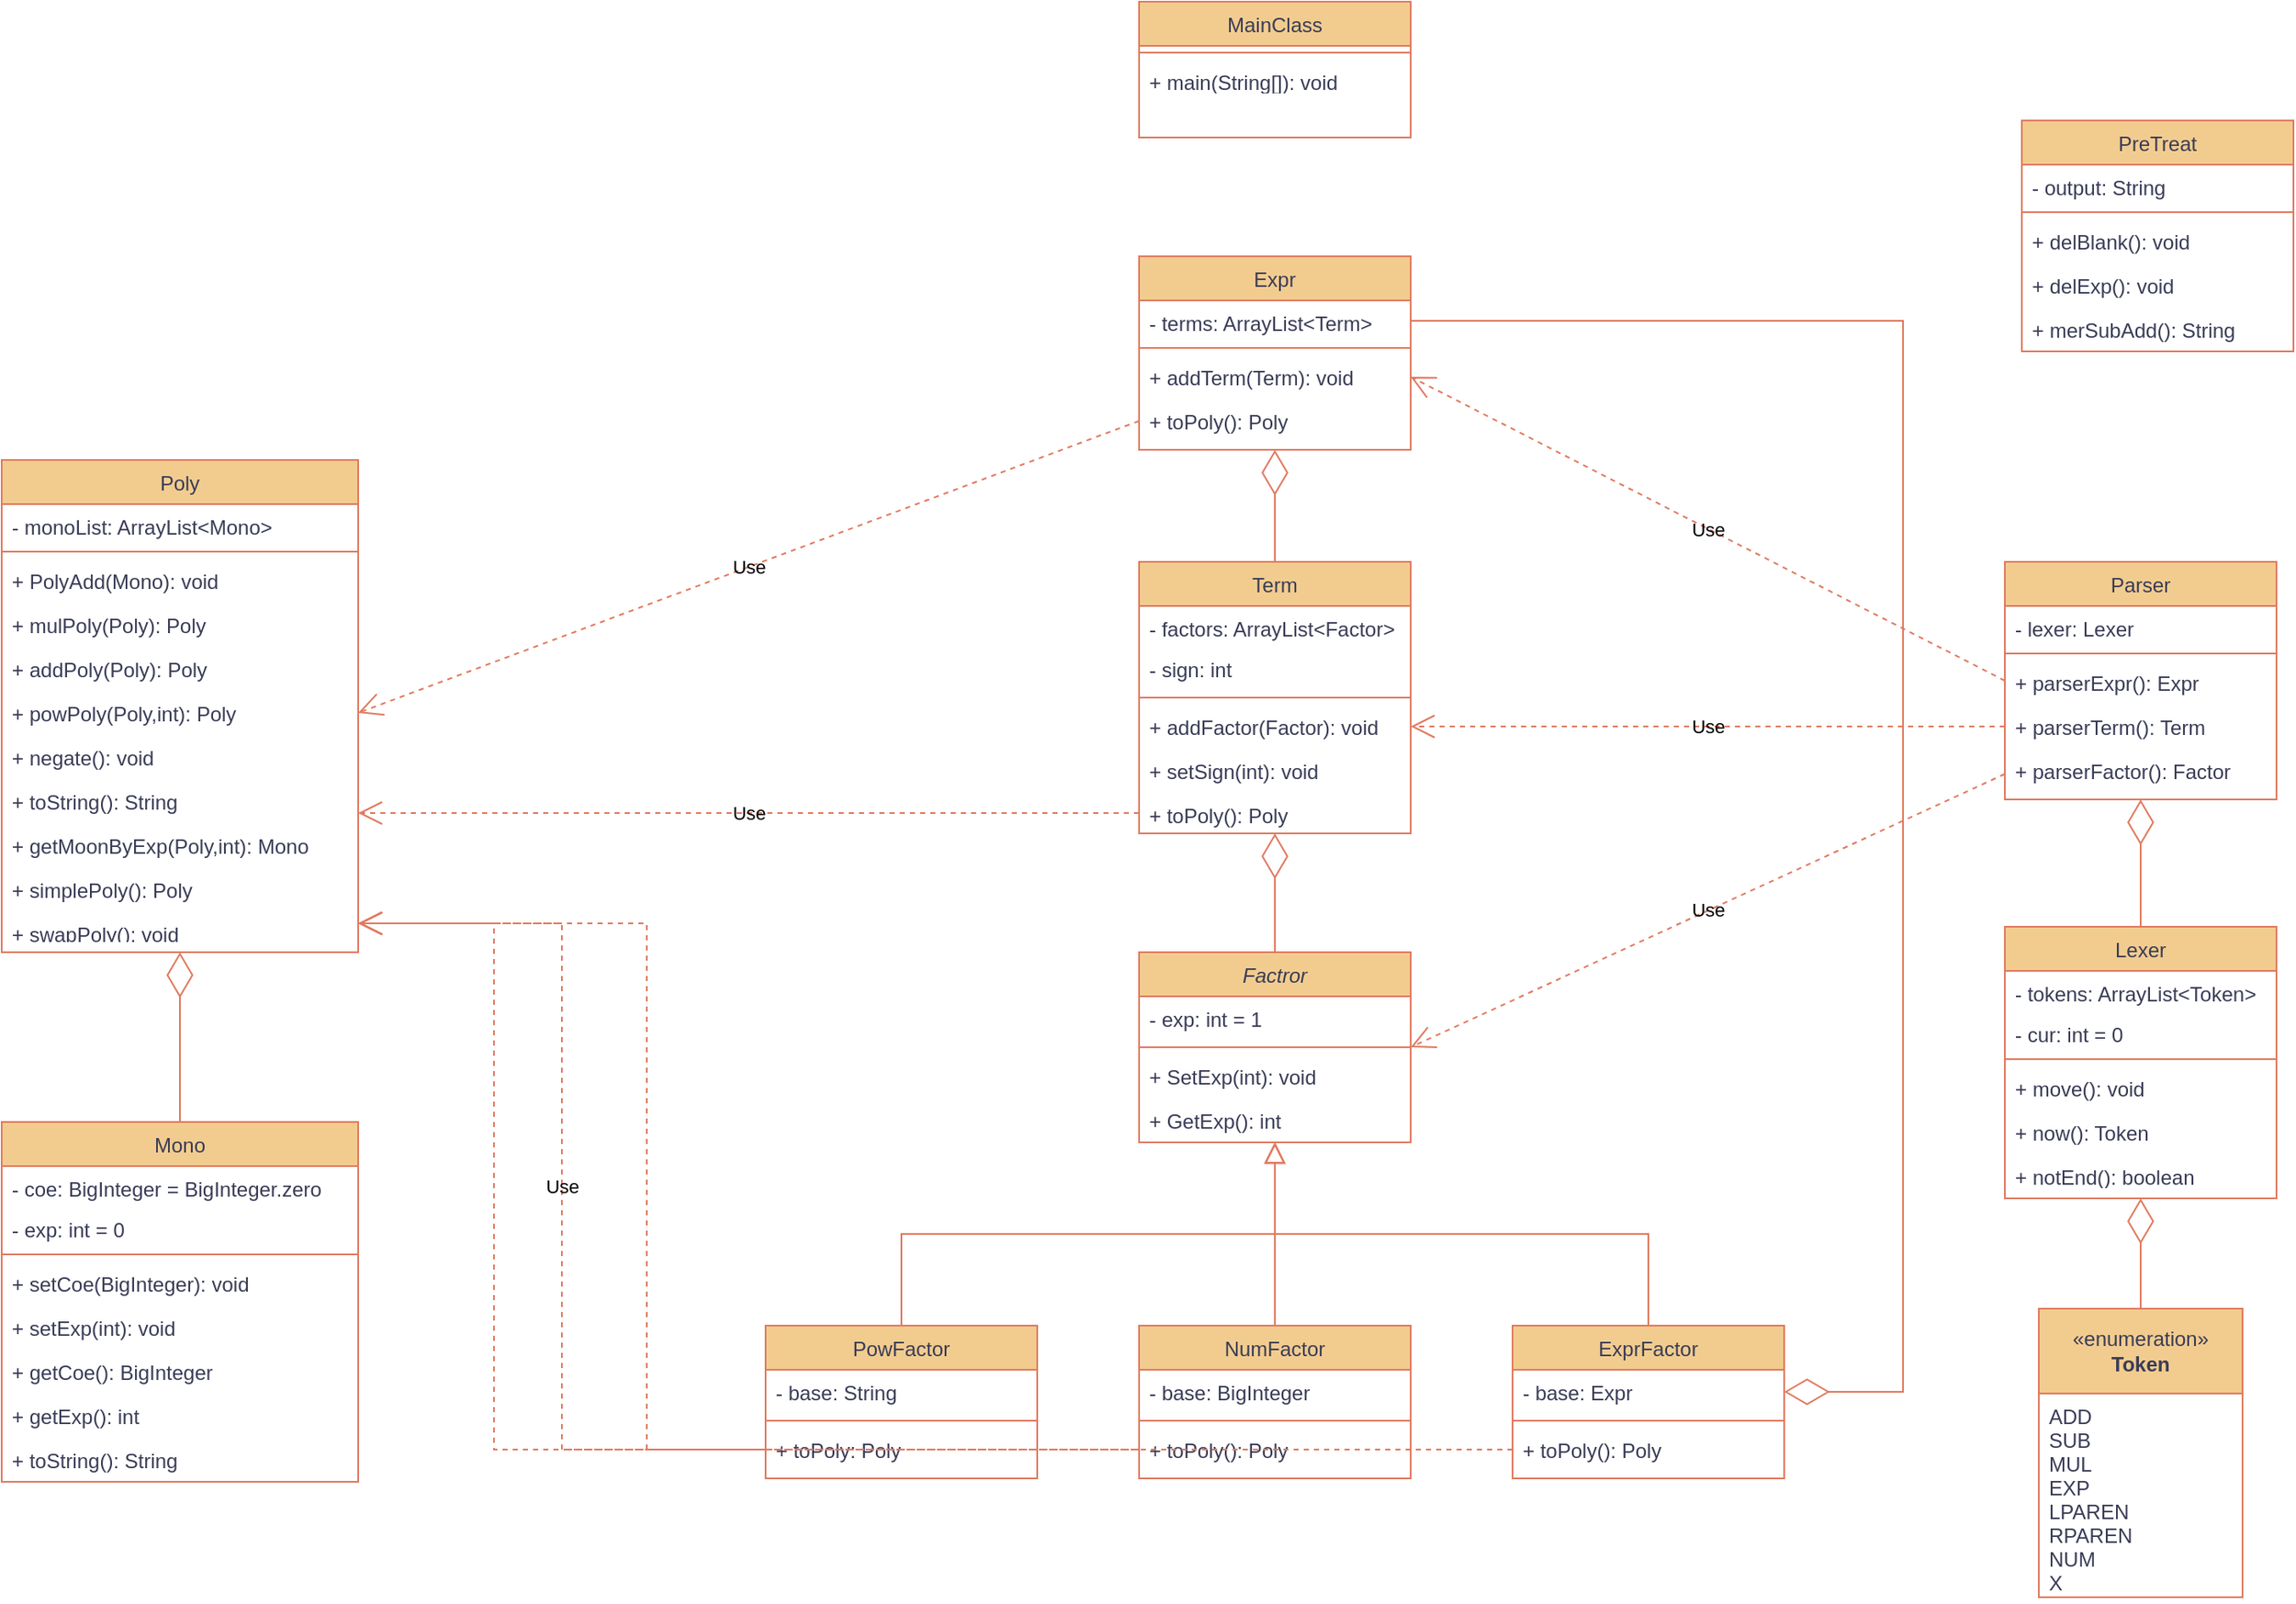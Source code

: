 <mxfile version="21.6.5" type="device">
  <diagram id="C5RBs43oDa-KdzZeNtuy" name="Page-1">
    <mxGraphModel dx="1102" dy="1133" grid="1" gridSize="10" guides="1" tooltips="1" connect="1" arrows="0" fold="1" page="1" pageScale="1" pageWidth="827" pageHeight="1169" background="none" math="0" shadow="0">
      <root>
        <mxCell id="WIyWlLk6GJQsqaUBKTNV-0" />
        <mxCell id="WIyWlLk6GJQsqaUBKTNV-1" parent="WIyWlLk6GJQsqaUBKTNV-0" />
        <mxCell id="zkfFHV4jXpPFQw0GAbJ--0" value="Factror" style="swimlane;fontStyle=2;align=center;verticalAlign=top;childLayout=stackLayout;horizontal=1;startSize=26;horizontalStack=0;resizeParent=1;resizeLast=0;collapsible=1;marginBottom=0;rounded=0;shadow=0;strokeWidth=1;labelBackgroundColor=none;fillColor=#F2CC8F;strokeColor=#E07A5F;fontColor=#393C56;" parent="WIyWlLk6GJQsqaUBKTNV-1" vertex="1">
          <mxGeometry x="1620" y="600" width="160" height="112" as="geometry">
            <mxRectangle x="230" y="140" width="160" height="26" as="alternateBounds" />
          </mxGeometry>
        </mxCell>
        <mxCell id="zkfFHV4jXpPFQw0GAbJ--2" value="- exp: int = 1" style="text;align=left;verticalAlign=top;spacingLeft=4;spacingRight=4;overflow=hidden;rotatable=0;points=[[0,0.5],[1,0.5]];portConstraint=eastwest;rounded=0;shadow=0;html=0;labelBackgroundColor=none;fontColor=#393C56;" parent="zkfFHV4jXpPFQw0GAbJ--0" vertex="1">
          <mxGeometry y="26" width="160" height="26" as="geometry" />
        </mxCell>
        <mxCell id="zkfFHV4jXpPFQw0GAbJ--4" value="" style="line;html=1;strokeWidth=1;align=left;verticalAlign=middle;spacingTop=-1;spacingLeft=3;spacingRight=3;rotatable=0;labelPosition=right;points=[];portConstraint=eastwest;labelBackgroundColor=none;fillColor=#F2CC8F;strokeColor=#E07A5F;fontColor=#393C56;rounded=0;" parent="zkfFHV4jXpPFQw0GAbJ--0" vertex="1">
          <mxGeometry y="52" width="160" height="8" as="geometry" />
        </mxCell>
        <mxCell id="zkfFHV4jXpPFQw0GAbJ--5" value="+ SetExp(int): void" style="text;align=left;verticalAlign=top;spacingLeft=4;spacingRight=4;overflow=hidden;rotatable=0;points=[[0,0.5],[1,0.5]];portConstraint=eastwest;labelBackgroundColor=none;fontColor=#393C56;rounded=0;" parent="zkfFHV4jXpPFQw0GAbJ--0" vertex="1">
          <mxGeometry y="60" width="160" height="26" as="geometry" />
        </mxCell>
        <mxCell id="zkfFHV4jXpPFQw0GAbJ--3" value="+ GetExp(): int" style="text;align=left;verticalAlign=top;spacingLeft=4;spacingRight=4;overflow=hidden;rotatable=0;points=[[0,0.5],[1,0.5]];portConstraint=eastwest;rounded=0;shadow=0;html=0;labelBackgroundColor=none;fontColor=#393C56;" parent="zkfFHV4jXpPFQw0GAbJ--0" vertex="1">
          <mxGeometry y="86" width="160" height="26" as="geometry" />
        </mxCell>
        <mxCell id="zkfFHV4jXpPFQw0GAbJ--6" value="PowFactor" style="swimlane;fontStyle=0;align=center;verticalAlign=top;childLayout=stackLayout;horizontal=1;startSize=26;horizontalStack=0;resizeParent=1;resizeLast=0;collapsible=1;marginBottom=0;rounded=0;shadow=0;strokeWidth=1;labelBackgroundColor=none;fillColor=#F2CC8F;strokeColor=#E07A5F;fontColor=#393C56;" parent="WIyWlLk6GJQsqaUBKTNV-1" vertex="1">
          <mxGeometry x="1400" y="820" width="160" height="90" as="geometry">
            <mxRectangle x="130" y="380" width="160" height="26" as="alternateBounds" />
          </mxGeometry>
        </mxCell>
        <mxCell id="zkfFHV4jXpPFQw0GAbJ--7" value="- base: String" style="text;align=left;verticalAlign=top;spacingLeft=4;spacingRight=4;overflow=hidden;rotatable=0;points=[[0,0.5],[1,0.5]];portConstraint=eastwest;labelBackgroundColor=none;fontColor=#393C56;rounded=0;" parent="zkfFHV4jXpPFQw0GAbJ--6" vertex="1">
          <mxGeometry y="26" width="160" height="26" as="geometry" />
        </mxCell>
        <mxCell id="zkfFHV4jXpPFQw0GAbJ--9" value="" style="line;html=1;strokeWidth=1;align=left;verticalAlign=middle;spacingTop=-1;spacingLeft=3;spacingRight=3;rotatable=0;labelPosition=right;points=[];portConstraint=eastwest;labelBackgroundColor=none;fillColor=#F2CC8F;strokeColor=#E07A5F;fontColor=#393C56;rounded=0;" parent="zkfFHV4jXpPFQw0GAbJ--6" vertex="1">
          <mxGeometry y="52" width="160" height="8" as="geometry" />
        </mxCell>
        <mxCell id="zkfFHV4jXpPFQw0GAbJ--11" value="+ toPoly: Poly" style="text;align=left;verticalAlign=top;spacingLeft=4;spacingRight=4;overflow=hidden;rotatable=0;points=[[0,0.5],[1,0.5]];portConstraint=eastwest;labelBackgroundColor=none;fontColor=#393C56;rounded=0;" parent="zkfFHV4jXpPFQw0GAbJ--6" vertex="1">
          <mxGeometry y="60" width="160" height="26" as="geometry" />
        </mxCell>
        <mxCell id="zkfFHV4jXpPFQw0GAbJ--12" value="" style="endArrow=block;endSize=10;endFill=0;shadow=0;strokeWidth=1;rounded=0;edgeStyle=elbowEdgeStyle;elbow=vertical;labelBackgroundColor=none;fontColor=default;movable=1;resizable=1;rotatable=1;deletable=1;editable=1;locked=0;connectable=1;strokeColor=#E07A5F;" parent="WIyWlLk6GJQsqaUBKTNV-1" source="zkfFHV4jXpPFQw0GAbJ--6" target="zkfFHV4jXpPFQw0GAbJ--0" edge="1">
          <mxGeometry width="160" relative="1" as="geometry">
            <mxPoint x="1600" y="663" as="sourcePoint" />
            <mxPoint x="1600" y="663" as="targetPoint" />
          </mxGeometry>
        </mxCell>
        <mxCell id="zkfFHV4jXpPFQw0GAbJ--13" value="ExprFactor" style="swimlane;fontStyle=0;align=center;verticalAlign=top;childLayout=stackLayout;horizontal=1;startSize=26;horizontalStack=0;resizeParent=1;resizeLast=0;collapsible=1;marginBottom=0;rounded=0;shadow=0;strokeWidth=1;labelBackgroundColor=none;fillColor=#F2CC8F;strokeColor=#E07A5F;fontColor=#393C56;" parent="WIyWlLk6GJQsqaUBKTNV-1" vertex="1">
          <mxGeometry x="1840" y="820" width="160" height="90" as="geometry">
            <mxRectangle x="340" y="380" width="170" height="26" as="alternateBounds" />
          </mxGeometry>
        </mxCell>
        <mxCell id="zkfFHV4jXpPFQw0GAbJ--14" value="- base: Expr" style="text;align=left;verticalAlign=top;spacingLeft=4;spacingRight=4;overflow=hidden;rotatable=0;points=[[0,0.5],[1,0.5]];portConstraint=eastwest;labelBackgroundColor=none;fontColor=#393C56;rounded=0;" parent="zkfFHV4jXpPFQw0GAbJ--13" vertex="1">
          <mxGeometry y="26" width="160" height="26" as="geometry" />
        </mxCell>
        <mxCell id="zkfFHV4jXpPFQw0GAbJ--15" value="" style="line;html=1;strokeWidth=1;align=left;verticalAlign=middle;spacingTop=-1;spacingLeft=3;spacingRight=3;rotatable=0;labelPosition=right;points=[];portConstraint=eastwest;labelBackgroundColor=none;fillColor=#F2CC8F;strokeColor=#E07A5F;fontColor=#393C56;rounded=0;" parent="zkfFHV4jXpPFQw0GAbJ--13" vertex="1">
          <mxGeometry y="52" width="160" height="8" as="geometry" />
        </mxCell>
        <mxCell id="Ec_aD05h_GAjCYXAIxF5-127" value="+ toPoly(): Poly" style="text;align=left;verticalAlign=top;spacingLeft=4;spacingRight=4;overflow=hidden;rotatable=0;points=[[0,0.5],[1,0.5]];portConstraint=eastwest;labelBackgroundColor=none;fontColor=#393C56;rounded=0;" parent="zkfFHV4jXpPFQw0GAbJ--13" vertex="1">
          <mxGeometry y="60" width="160" height="26" as="geometry" />
        </mxCell>
        <mxCell id="zkfFHV4jXpPFQw0GAbJ--16" value="" style="endArrow=block;endSize=10;endFill=0;shadow=0;strokeWidth=1;rounded=0;edgeStyle=elbowEdgeStyle;elbow=vertical;labelBackgroundColor=none;fontColor=default;movable=1;resizable=1;rotatable=1;deletable=1;editable=1;locked=0;connectable=1;strokeColor=#E07A5F;" parent="WIyWlLk6GJQsqaUBKTNV-1" source="zkfFHV4jXpPFQw0GAbJ--13" target="zkfFHV4jXpPFQw0GAbJ--0" edge="1">
          <mxGeometry width="160" relative="1" as="geometry">
            <mxPoint x="1610" y="833" as="sourcePoint" />
            <mxPoint x="1710" y="731" as="targetPoint" />
          </mxGeometry>
        </mxCell>
        <mxCell id="Ec_aD05h_GAjCYXAIxF5-25" style="edgeStyle=orthogonalEdgeStyle;rounded=0;orthogonalLoop=1;jettySize=auto;html=1;exitX=0.5;exitY=0;exitDx=0;exitDy=0;exitPerimeter=0;entryX=0.5;entryY=1;entryDx=0;entryDy=0;labelBackgroundColor=none;endArrow=block;endSize=10;endFill=0;shadow=0;strokeWidth=1;movable=1;resizable=1;rotatable=1;deletable=1;editable=1;locked=0;connectable=1;strokeColor=#E07A5F;fontColor=default;" parent="WIyWlLk6GJQsqaUBKTNV-1" source="Ec_aD05h_GAjCYXAIxF5-3" target="zkfFHV4jXpPFQw0GAbJ--0" edge="1">
          <mxGeometry relative="1" as="geometry" />
        </mxCell>
        <mxCell id="Ec_aD05h_GAjCYXAIxF5-3" value="NumFactor" style="swimlane;fontStyle=0;align=center;verticalAlign=top;childLayout=stackLayout;horizontal=1;startSize=26;horizontalStack=0;resizeParent=1;resizeLast=0;collapsible=1;marginBottom=0;rounded=0;shadow=0;strokeWidth=1;labelBackgroundColor=none;points=[[0,0,0,0,0],[0,0.25,0,0,0],[0,0.5,0,0,0],[0,0.75,0,0,0],[0,1,0,0,0],[0.25,0,0,0,0],[0.25,1,0,0,0],[0.5,0,0,0,0],[0.5,1,0,0,0],[0.75,0,0,0,0],[0.75,1,0,0,0],[1,0,0,0,0],[1,0.25,0,0,0],[1,0.5,0,0,0],[1,0.75,0,0,0],[1,1,0,0,0]];fillColor=#F2CC8F;strokeColor=#E07A5F;fontColor=#393C56;" parent="WIyWlLk6GJQsqaUBKTNV-1" vertex="1">
          <mxGeometry x="1620" y="820" width="160" height="90" as="geometry">
            <mxRectangle x="130" y="380" width="160" height="26" as="alternateBounds" />
          </mxGeometry>
        </mxCell>
        <mxCell id="Ec_aD05h_GAjCYXAIxF5-4" value="- base: BigInteger" style="text;align=left;verticalAlign=top;spacingLeft=4;spacingRight=4;overflow=hidden;rotatable=0;points=[[0,0.5],[1,0.5]];portConstraint=eastwest;labelBackgroundColor=none;fontColor=#393C56;rounded=0;" parent="Ec_aD05h_GAjCYXAIxF5-3" vertex="1">
          <mxGeometry y="26" width="160" height="26" as="geometry" />
        </mxCell>
        <mxCell id="Ec_aD05h_GAjCYXAIxF5-5" value="" style="line;html=1;strokeWidth=1;align=left;verticalAlign=middle;spacingTop=-1;spacingLeft=3;spacingRight=3;rotatable=0;labelPosition=right;points=[];portConstraint=eastwest;labelBackgroundColor=none;fillColor=#F2CC8F;strokeColor=#E07A5F;fontColor=#393C56;rounded=0;" parent="Ec_aD05h_GAjCYXAIxF5-3" vertex="1">
          <mxGeometry y="52" width="160" height="8" as="geometry" />
        </mxCell>
        <mxCell id="Ec_aD05h_GAjCYXAIxF5-6" value="+ toPoly(): Poly" style="text;align=left;verticalAlign=top;spacingLeft=4;spacingRight=4;overflow=hidden;rotatable=0;points=[[0,0.5],[1,0.5]];portConstraint=eastwest;labelBackgroundColor=none;fontColor=#393C56;rounded=0;" parent="Ec_aD05h_GAjCYXAIxF5-3" vertex="1">
          <mxGeometry y="60" width="160" height="26" as="geometry" />
        </mxCell>
        <mxCell id="Ec_aD05h_GAjCYXAIxF5-42" value="Term" style="swimlane;fontStyle=0;align=center;verticalAlign=top;childLayout=stackLayout;horizontal=1;startSize=26;horizontalStack=0;resizeParent=1;resizeLast=0;collapsible=1;marginBottom=0;rounded=0;shadow=0;strokeWidth=1;labelBackgroundColor=none;points=[[0,0,0,0,0],[0,0.25,0,0,0],[0,0.5,0,0,0],[0,0.75,0,0,0],[0,1,0,0,0],[0.25,0,0,0,0],[0.25,1,0,0,0],[0.5,0,0,0,0],[0.5,1,0,0,0],[0.75,0,0,0,0],[0.75,1,0,0,0],[1,0,0,0,0],[1,0.25,0,0,0],[1,0.5,0,0,0],[1,0.75,0,0,0],[1,1,0,0,0]];fillColor=#F2CC8F;strokeColor=#E07A5F;fontColor=#393C56;" parent="WIyWlLk6GJQsqaUBKTNV-1" vertex="1">
          <mxGeometry x="1620" y="370" width="160" height="160" as="geometry">
            <mxRectangle x="130" y="380" width="160" height="26" as="alternateBounds" />
          </mxGeometry>
        </mxCell>
        <mxCell id="Ec_aD05h_GAjCYXAIxF5-43" value="- factors: ArrayList&lt;Factor&gt;" style="text;align=left;verticalAlign=top;spacingLeft=4;spacingRight=4;overflow=hidden;rotatable=0;points=[[0,0.5],[1,0.5]];portConstraint=eastwest;labelBackgroundColor=none;fontColor=#393C56;rounded=0;" parent="Ec_aD05h_GAjCYXAIxF5-42" vertex="1">
          <mxGeometry y="26" width="160" height="24" as="geometry" />
        </mxCell>
        <mxCell id="Ec_aD05h_GAjCYXAIxF5-47" value="- sign: int" style="text;align=left;verticalAlign=top;spacingLeft=4;spacingRight=4;overflow=hidden;rotatable=0;points=[[0,0.5],[1,0.5]];portConstraint=eastwest;rounded=0;shadow=0;html=0;labelBackgroundColor=none;fontColor=#393C56;" parent="Ec_aD05h_GAjCYXAIxF5-42" vertex="1">
          <mxGeometry y="50" width="160" height="26" as="geometry" />
        </mxCell>
        <mxCell id="Ec_aD05h_GAjCYXAIxF5-44" value="" style="line;html=1;strokeWidth=1;align=left;verticalAlign=middle;spacingTop=-1;spacingLeft=3;spacingRight=3;rotatable=0;labelPosition=right;points=[];portConstraint=eastwest;labelBackgroundColor=none;fillColor=#F2CC8F;strokeColor=#E07A5F;fontColor=#393C56;rounded=0;" parent="Ec_aD05h_GAjCYXAIxF5-42" vertex="1">
          <mxGeometry y="76" width="160" height="8" as="geometry" />
        </mxCell>
        <mxCell id="Ec_aD05h_GAjCYXAIxF5-45" value="+ addFactor(Factor): void" style="text;align=left;verticalAlign=top;spacingLeft=4;spacingRight=4;overflow=hidden;rotatable=0;points=[[0,0.5],[1,0.5]];portConstraint=eastwest;labelBackgroundColor=none;fontColor=#393C56;rounded=0;" parent="Ec_aD05h_GAjCYXAIxF5-42" vertex="1">
          <mxGeometry y="84" width="160" height="26" as="geometry" />
        </mxCell>
        <mxCell id="Ec_aD05h_GAjCYXAIxF5-48" value="+ setSign(int): void" style="text;align=left;verticalAlign=top;spacingLeft=4;spacingRight=4;overflow=hidden;rotatable=0;points=[[0,0.5],[1,0.5]];portConstraint=eastwest;labelBackgroundColor=none;fontColor=#393C56;rounded=0;" parent="Ec_aD05h_GAjCYXAIxF5-42" vertex="1">
          <mxGeometry y="110" width="160" height="26" as="geometry" />
        </mxCell>
        <mxCell id="Ec_aD05h_GAjCYXAIxF5-49" value="+ toPoly(): Poly" style="text;align=left;verticalAlign=top;spacingLeft=4;spacingRight=4;overflow=hidden;rotatable=0;points=[[0,0.5],[1,0.5]];portConstraint=eastwest;labelBackgroundColor=none;fontColor=#393C56;rounded=0;" parent="Ec_aD05h_GAjCYXAIxF5-42" vertex="1">
          <mxGeometry y="136" width="160" height="24" as="geometry" />
        </mxCell>
        <mxCell id="Ec_aD05h_GAjCYXAIxF5-50" value="Expr" style="swimlane;fontStyle=0;align=center;verticalAlign=top;childLayout=stackLayout;horizontal=1;startSize=26;horizontalStack=0;resizeParent=1;resizeLast=0;collapsible=1;marginBottom=0;rounded=0;shadow=0;strokeWidth=1;labelBackgroundColor=none;points=[[0,0,0,0,0],[0,0.25,0,0,0],[0,0.5,0,0,0],[0,0.75,0,0,0],[0,1,0,0,0],[0.25,0,0,0,0],[0.25,1,0,0,0],[0.5,0,0,0,0],[0.5,1,0,0,0],[0.75,0,0,0,0],[0.75,1,0,0,0],[1,0,0,0,0],[1,0.25,0,0,0],[1,0.5,0,0,0],[1,0.75,0,0,0],[1,1,0,0,0]];fillColor=#F2CC8F;strokeColor=#E07A5F;fontColor=#393C56;" parent="WIyWlLk6GJQsqaUBKTNV-1" vertex="1">
          <mxGeometry x="1620" y="190" width="160" height="114" as="geometry">
            <mxRectangle x="130" y="380" width="160" height="26" as="alternateBounds" />
          </mxGeometry>
        </mxCell>
        <mxCell id="Ec_aD05h_GAjCYXAIxF5-51" value="- terms: ArrayList&lt;Term&gt;" style="text;align=left;verticalAlign=top;spacingLeft=4;spacingRight=4;overflow=hidden;rotatable=0;points=[[0,0.5],[1,0.5]];portConstraint=eastwest;labelBackgroundColor=none;fontColor=#393C56;rounded=0;" parent="Ec_aD05h_GAjCYXAIxF5-50" vertex="1">
          <mxGeometry y="26" width="160" height="24" as="geometry" />
        </mxCell>
        <mxCell id="Ec_aD05h_GAjCYXAIxF5-53" value="" style="line;html=1;strokeWidth=1;align=left;verticalAlign=middle;spacingTop=-1;spacingLeft=3;spacingRight=3;rotatable=0;labelPosition=right;points=[];portConstraint=eastwest;labelBackgroundColor=none;fillColor=#F2CC8F;strokeColor=#E07A5F;fontColor=#393C56;rounded=0;" parent="Ec_aD05h_GAjCYXAIxF5-50" vertex="1">
          <mxGeometry y="50" width="160" height="8" as="geometry" />
        </mxCell>
        <mxCell id="Ec_aD05h_GAjCYXAIxF5-54" value="+ addTerm(Term): void" style="text;align=left;verticalAlign=top;spacingLeft=4;spacingRight=4;overflow=hidden;rotatable=0;points=[[0,0.5],[1,0.5]];portConstraint=eastwest;labelBackgroundColor=none;fontColor=#393C56;rounded=0;" parent="Ec_aD05h_GAjCYXAIxF5-50" vertex="1">
          <mxGeometry y="58" width="160" height="26" as="geometry" />
        </mxCell>
        <mxCell id="Ec_aD05h_GAjCYXAIxF5-56" value="+ toPoly(): Poly" style="text;align=left;verticalAlign=top;spacingLeft=4;spacingRight=4;overflow=hidden;rotatable=0;points=[[0,0.5],[1,0.5]];portConstraint=eastwest;labelBackgroundColor=none;fontColor=#393C56;rounded=0;" parent="Ec_aD05h_GAjCYXAIxF5-50" vertex="1">
          <mxGeometry y="84" width="160" height="26" as="geometry" />
        </mxCell>
        <mxCell id="Ec_aD05h_GAjCYXAIxF5-62" value="Mono" style="swimlane;fontStyle=0;align=center;verticalAlign=top;childLayout=stackLayout;horizontal=1;startSize=26;horizontalStack=0;resizeParent=1;resizeLast=0;collapsible=1;marginBottom=0;rounded=0;shadow=0;strokeWidth=1;labelBackgroundColor=none;points=[[0,0,0,0,0],[0,0.25,0,0,0],[0,0.5,0,0,0],[0,0.75,0,0,0],[0,1,0,0,0],[0.25,0,0,0,0],[0.25,1,0,0,0],[0.5,0,0,0,0],[0.5,1,0,0,0],[0.75,0,0,0,0],[0.75,1,0,0,0],[1,0,0,0,0],[1,0.25,0,0,0],[1,0.5,0,0,0],[1,0.75,0,0,0],[1,1,0,0,0]];fillColor=#F2CC8F;strokeColor=#E07A5F;fontColor=#393C56;" parent="WIyWlLk6GJQsqaUBKTNV-1" vertex="1">
          <mxGeometry x="950" y="700" width="210" height="212" as="geometry">
            <mxRectangle x="130" y="380" width="160" height="26" as="alternateBounds" />
          </mxGeometry>
        </mxCell>
        <mxCell id="Ec_aD05h_GAjCYXAIxF5-63" value="- coe: BigInteger = BigInteger.zero" style="text;align=left;verticalAlign=top;spacingLeft=4;spacingRight=4;overflow=hidden;rotatable=0;points=[[0,0.5],[1,0.5]];portConstraint=eastwest;labelBackgroundColor=none;fontColor=#393C56;rounded=0;" parent="Ec_aD05h_GAjCYXAIxF5-62" vertex="1">
          <mxGeometry y="26" width="210" height="24" as="geometry" />
        </mxCell>
        <mxCell id="Ec_aD05h_GAjCYXAIxF5-67" value="- exp: int = 0" style="text;align=left;verticalAlign=top;spacingLeft=4;spacingRight=4;overflow=hidden;rotatable=0;points=[[0,0.5],[1,0.5]];portConstraint=eastwest;labelBackgroundColor=none;fontColor=#393C56;rounded=0;" parent="Ec_aD05h_GAjCYXAIxF5-62" vertex="1">
          <mxGeometry y="50" width="210" height="24" as="geometry" />
        </mxCell>
        <mxCell id="Ec_aD05h_GAjCYXAIxF5-64" value="" style="line;html=1;strokeWidth=1;align=left;verticalAlign=middle;spacingTop=-1;spacingLeft=3;spacingRight=3;rotatable=0;labelPosition=right;points=[];portConstraint=eastwest;labelBackgroundColor=none;fillColor=#F2CC8F;strokeColor=#E07A5F;fontColor=#393C56;rounded=0;" parent="Ec_aD05h_GAjCYXAIxF5-62" vertex="1">
          <mxGeometry y="74" width="210" height="8" as="geometry" />
        </mxCell>
        <mxCell id="Ec_aD05h_GAjCYXAIxF5-65" value="+ setCoe(BigInteger): void" style="text;align=left;verticalAlign=top;spacingLeft=4;spacingRight=4;overflow=hidden;rotatable=0;points=[[0,0.5],[1,0.5]];portConstraint=eastwest;labelBackgroundColor=none;fontColor=#393C56;rounded=0;" parent="Ec_aD05h_GAjCYXAIxF5-62" vertex="1">
          <mxGeometry y="82" width="210" height="26" as="geometry" />
        </mxCell>
        <mxCell id="Ec_aD05h_GAjCYXAIxF5-68" value="+ setExp(int): void" style="text;align=left;verticalAlign=top;spacingLeft=4;spacingRight=4;overflow=hidden;rotatable=0;points=[[0,0.5],[1,0.5]];portConstraint=eastwest;labelBackgroundColor=none;fontColor=#393C56;rounded=0;" parent="Ec_aD05h_GAjCYXAIxF5-62" vertex="1">
          <mxGeometry y="108" width="210" height="26" as="geometry" />
        </mxCell>
        <mxCell id="Ec_aD05h_GAjCYXAIxF5-69" value="+ getCoe(): BigInteger" style="text;align=left;verticalAlign=top;spacingLeft=4;spacingRight=4;overflow=hidden;rotatable=0;points=[[0,0.5],[1,0.5]];portConstraint=eastwest;labelBackgroundColor=none;fontColor=#393C56;rounded=0;" parent="Ec_aD05h_GAjCYXAIxF5-62" vertex="1">
          <mxGeometry y="134" width="210" height="26" as="geometry" />
        </mxCell>
        <mxCell id="Ec_aD05h_GAjCYXAIxF5-66" value="+ getExp(): int" style="text;align=left;verticalAlign=top;spacingLeft=4;spacingRight=4;overflow=hidden;rotatable=0;points=[[0,0.5],[1,0.5]];portConstraint=eastwest;labelBackgroundColor=none;fontColor=#393C56;rounded=0;" parent="Ec_aD05h_GAjCYXAIxF5-62" vertex="1">
          <mxGeometry y="160" width="210" height="26" as="geometry" />
        </mxCell>
        <mxCell id="Ec_aD05h_GAjCYXAIxF5-70" value="+ toString(): String" style="text;align=left;verticalAlign=top;spacingLeft=4;spacingRight=4;overflow=hidden;rotatable=0;points=[[0,0.5],[1,0.5]];portConstraint=eastwest;labelBackgroundColor=none;fontColor=#393C56;rounded=0;" parent="Ec_aD05h_GAjCYXAIxF5-62" vertex="1">
          <mxGeometry y="186" width="210" height="26" as="geometry" />
        </mxCell>
        <mxCell id="Ec_aD05h_GAjCYXAIxF5-71" value="Poly" style="swimlane;fontStyle=0;align=center;verticalAlign=top;childLayout=stackLayout;horizontal=1;startSize=26;horizontalStack=0;resizeParent=1;resizeLast=0;collapsible=1;marginBottom=0;rounded=0;shadow=0;strokeWidth=1;labelBackgroundColor=none;points=[[0,0,0,0,0],[0,0.25,0,0,0],[0,0.5,0,0,0],[0,0.75,0,0,0],[0,1,0,0,0],[0.25,0,0,0,0],[0.25,1,0,0,0],[0.5,0,0,0,0],[0.5,1,0,0,0],[0.75,0,0,0,0],[0.75,1,0,0,0],[1,0,0,0,0],[1,0.25,0,0,0],[1,0.5,0,0,0],[1,0.75,0,0,0],[1,1,0,0,0]];fillColor=#F2CC8F;strokeColor=#E07A5F;fontColor=#393C56;" parent="WIyWlLk6GJQsqaUBKTNV-1" vertex="1">
          <mxGeometry x="950" y="310" width="210" height="290" as="geometry">
            <mxRectangle x="130" y="380" width="160" height="26" as="alternateBounds" />
          </mxGeometry>
        </mxCell>
        <mxCell id="Ec_aD05h_GAjCYXAIxF5-72" value="- monoList: ArrayList&lt;Mono&gt;" style="text;align=left;verticalAlign=top;spacingLeft=4;spacingRight=4;overflow=hidden;rotatable=0;points=[[0,0.5],[1,0.5]];portConstraint=eastwest;labelBackgroundColor=none;fontColor=#393C56;rounded=0;" parent="Ec_aD05h_GAjCYXAIxF5-71" vertex="1">
          <mxGeometry y="26" width="210" height="24" as="geometry" />
        </mxCell>
        <mxCell id="Ec_aD05h_GAjCYXAIxF5-74" value="" style="line;html=1;strokeWidth=1;align=left;verticalAlign=middle;spacingTop=-1;spacingLeft=3;spacingRight=3;rotatable=0;labelPosition=right;points=[];portConstraint=eastwest;labelBackgroundColor=none;fillColor=#F2CC8F;strokeColor=#E07A5F;fontColor=#393C56;rounded=0;" parent="Ec_aD05h_GAjCYXAIxF5-71" vertex="1">
          <mxGeometry y="50" width="210" height="8" as="geometry" />
        </mxCell>
        <mxCell id="Ec_aD05h_GAjCYXAIxF5-75" value="+ PolyAdd(Mono): void" style="text;align=left;verticalAlign=top;spacingLeft=4;spacingRight=4;overflow=hidden;rotatable=0;points=[[0,0.5],[1,0.5]];portConstraint=eastwest;labelBackgroundColor=none;fontColor=#393C56;rounded=0;" parent="Ec_aD05h_GAjCYXAIxF5-71" vertex="1">
          <mxGeometry y="58" width="210" height="26" as="geometry" />
        </mxCell>
        <mxCell id="Ec_aD05h_GAjCYXAIxF5-76" value="+ mulPoly(Poly): Poly" style="text;align=left;verticalAlign=top;spacingLeft=4;spacingRight=4;overflow=hidden;rotatable=0;points=[[0,0.5],[1,0.5]];portConstraint=eastwest;labelBackgroundColor=none;fontColor=#393C56;rounded=0;" parent="Ec_aD05h_GAjCYXAIxF5-71" vertex="1">
          <mxGeometry y="84" width="210" height="26" as="geometry" />
        </mxCell>
        <mxCell id="Ec_aD05h_GAjCYXAIxF5-80" value="+ addPoly(Poly): Poly" style="text;align=left;verticalAlign=top;spacingLeft=4;spacingRight=4;overflow=hidden;rotatable=0;points=[[0,0.5],[1,0.5]];portConstraint=eastwest;labelBackgroundColor=none;fontColor=#393C56;rounded=0;" parent="Ec_aD05h_GAjCYXAIxF5-71" vertex="1">
          <mxGeometry y="110" width="210" height="26" as="geometry" />
        </mxCell>
        <mxCell id="Ec_aD05h_GAjCYXAIxF5-79" value="+ powPoly(Poly,int): Poly" style="text;align=left;verticalAlign=top;spacingLeft=4;spacingRight=4;overflow=hidden;rotatable=0;points=[[0,0.5],[1,0.5]];portConstraint=eastwest;labelBackgroundColor=none;fontColor=#393C56;rounded=0;" parent="Ec_aD05h_GAjCYXAIxF5-71" vertex="1">
          <mxGeometry y="136" width="210" height="26" as="geometry" />
        </mxCell>
        <mxCell id="Ec_aD05h_GAjCYXAIxF5-81" value="+ negate(): void" style="text;align=left;verticalAlign=top;spacingLeft=4;spacingRight=4;overflow=hidden;rotatable=0;points=[[0,0.5],[1,0.5]];portConstraint=eastwest;labelBackgroundColor=none;fontColor=#393C56;rounded=0;" parent="Ec_aD05h_GAjCYXAIxF5-71" vertex="1">
          <mxGeometry y="162" width="210" height="26" as="geometry" />
        </mxCell>
        <mxCell id="Ec_aD05h_GAjCYXAIxF5-82" value="+ toString(): String" style="text;align=left;verticalAlign=top;spacingLeft=4;spacingRight=4;overflow=hidden;rotatable=0;points=[[0,0.5],[1,0.5]];portConstraint=eastwest;labelBackgroundColor=none;fontColor=#393C56;rounded=0;" parent="Ec_aD05h_GAjCYXAIxF5-71" vertex="1">
          <mxGeometry y="188" width="210" height="26" as="geometry" />
        </mxCell>
        <mxCell id="Ec_aD05h_GAjCYXAIxF5-83" value="+ getMoonByExp(Poly,int): Mono" style="text;align=left;verticalAlign=top;spacingLeft=4;spacingRight=4;overflow=hidden;rotatable=0;points=[[0,0.5],[1,0.5]];portConstraint=eastwest;labelBackgroundColor=none;fontColor=#393C56;rounded=0;" parent="Ec_aD05h_GAjCYXAIxF5-71" vertex="1">
          <mxGeometry y="214" width="210" height="26" as="geometry" />
        </mxCell>
        <mxCell id="Ec_aD05h_GAjCYXAIxF5-84" value="+ simplePoly(): Poly" style="text;align=left;verticalAlign=top;spacingLeft=4;spacingRight=4;overflow=hidden;rotatable=0;points=[[0,0.5],[1,0.5]];portConstraint=eastwest;labelBackgroundColor=none;fontColor=#393C56;rounded=0;" parent="Ec_aD05h_GAjCYXAIxF5-71" vertex="1">
          <mxGeometry y="240" width="210" height="26" as="geometry" />
        </mxCell>
        <mxCell id="Ec_aD05h_GAjCYXAIxF5-85" value="+ swapPoly(): void" style="text;align=left;verticalAlign=top;spacingLeft=4;spacingRight=4;overflow=hidden;rotatable=0;points=[[0,0.5],[1,0.5]];portConstraint=eastwest;labelBackgroundColor=none;fontColor=#393C56;rounded=0;" parent="Ec_aD05h_GAjCYXAIxF5-71" vertex="1">
          <mxGeometry y="266" width="210" height="14" as="geometry" />
        </mxCell>
        <mxCell id="Ec_aD05h_GAjCYXAIxF5-89" value="MainClass" style="swimlane;fontStyle=0;align=center;verticalAlign=top;childLayout=stackLayout;horizontal=1;startSize=26;horizontalStack=0;resizeParent=1;resizeLast=0;collapsible=1;marginBottom=0;rounded=0;shadow=0;strokeWidth=1;labelBackgroundColor=none;points=[[0,0,0,0,0],[0,0.25,0,0,0],[0,0.5,0,0,0],[0,0.75,0,0,0],[0,1,0,0,0],[0.25,0,0,0,0],[0.25,1,0,0,0],[0.5,0,0,0,0],[0.5,1,0,0,0],[0.75,0,0,0,0],[0.75,1,0,0,0],[1,0,0,0,0],[1,0.25,0,0,0],[1,0.5,0,0,0],[1,0.75,0,0,0],[1,1,0,0,0]];fillColor=#F2CC8F;strokeColor=#E07A5F;fontColor=#393C56;" parent="WIyWlLk6GJQsqaUBKTNV-1" vertex="1">
          <mxGeometry x="1620" y="40" width="160" height="80" as="geometry">
            <mxRectangle x="130" y="380" width="160" height="26" as="alternateBounds" />
          </mxGeometry>
        </mxCell>
        <mxCell id="Ec_aD05h_GAjCYXAIxF5-91" value="" style="line;html=1;strokeWidth=1;align=left;verticalAlign=middle;spacingTop=-1;spacingLeft=3;spacingRight=3;rotatable=0;labelPosition=right;points=[];portConstraint=eastwest;labelBackgroundColor=none;fillColor=#F2CC8F;strokeColor=#E07A5F;fontColor=#393C56;rounded=0;" parent="Ec_aD05h_GAjCYXAIxF5-89" vertex="1">
          <mxGeometry y="26" width="160" height="8" as="geometry" />
        </mxCell>
        <mxCell id="Ec_aD05h_GAjCYXAIxF5-92" value="+ main(String[]): void" style="text;align=left;verticalAlign=top;spacingLeft=4;spacingRight=4;overflow=hidden;rotatable=0;points=[[0,0.5],[1,0.5]];portConstraint=eastwest;labelBackgroundColor=none;fontColor=#393C56;rounded=0;" parent="Ec_aD05h_GAjCYXAIxF5-89" vertex="1">
          <mxGeometry y="34" width="160" height="16" as="geometry" />
        </mxCell>
        <mxCell id="Ec_aD05h_GAjCYXAIxF5-94" value="PreTreat" style="swimlane;fontStyle=0;align=center;verticalAlign=top;childLayout=stackLayout;horizontal=1;startSize=26;horizontalStack=0;resizeParent=1;resizeLast=0;collapsible=1;marginBottom=0;rounded=0;shadow=0;strokeWidth=1;labelBackgroundColor=none;points=[[0,0,0,0,0],[0,0.25,0,0,0],[0,0.5,0,0,0],[0,0.75,0,0,0],[0,1,0,0,0],[0.25,0,0,0,0],[0.25,1,0,0,0],[0.5,0,0,0,0],[0.5,1,0,0,0],[0.75,0,0,0,0],[0.75,1,0,0,0],[1,0,0,0,0],[1,0.25,0,0,0],[1,0.5,0,0,0],[1,0.75,0,0,0],[1,1,0,0,0]];fillColor=#F2CC8F;strokeColor=#E07A5F;fontColor=#393C56;" parent="WIyWlLk6GJQsqaUBKTNV-1" vertex="1">
          <mxGeometry x="2140" y="110" width="160" height="136" as="geometry">
            <mxRectangle x="130" y="380" width="160" height="26" as="alternateBounds" />
          </mxGeometry>
        </mxCell>
        <mxCell id="Ec_aD05h_GAjCYXAIxF5-95" value="- output: String" style="text;align=left;verticalAlign=top;spacingLeft=4;spacingRight=4;overflow=hidden;rotatable=0;points=[[0,0.5],[1,0.5]];portConstraint=eastwest;labelBackgroundColor=none;fontColor=#393C56;rounded=0;" parent="Ec_aD05h_GAjCYXAIxF5-94" vertex="1">
          <mxGeometry y="26" width="160" height="24" as="geometry" />
        </mxCell>
        <mxCell id="Ec_aD05h_GAjCYXAIxF5-96" value="" style="line;html=1;strokeWidth=1;align=left;verticalAlign=middle;spacingTop=-1;spacingLeft=3;spacingRight=3;rotatable=0;labelPosition=right;points=[];portConstraint=eastwest;labelBackgroundColor=none;fillColor=#F2CC8F;strokeColor=#E07A5F;fontColor=#393C56;rounded=0;" parent="Ec_aD05h_GAjCYXAIxF5-94" vertex="1">
          <mxGeometry y="50" width="160" height="8" as="geometry" />
        </mxCell>
        <mxCell id="Ec_aD05h_GAjCYXAIxF5-97" value="+ delBlank(): void" style="text;align=left;verticalAlign=top;spacingLeft=4;spacingRight=4;overflow=hidden;rotatable=0;points=[[0,0.5],[1,0.5]];portConstraint=eastwest;labelBackgroundColor=none;fontColor=#393C56;rounded=0;" parent="Ec_aD05h_GAjCYXAIxF5-94" vertex="1">
          <mxGeometry y="58" width="160" height="26" as="geometry" />
        </mxCell>
        <mxCell id="Ec_aD05h_GAjCYXAIxF5-99" value="+ delExp(): void" style="text;align=left;verticalAlign=top;spacingLeft=4;spacingRight=4;overflow=hidden;rotatable=0;points=[[0,0.5],[1,0.5]];portConstraint=eastwest;labelBackgroundColor=none;fontColor=#393C56;rounded=0;" parent="Ec_aD05h_GAjCYXAIxF5-94" vertex="1">
          <mxGeometry y="84" width="160" height="26" as="geometry" />
        </mxCell>
        <mxCell id="Ec_aD05h_GAjCYXAIxF5-98" value="+ merSubAdd(): String" style="text;align=left;verticalAlign=top;spacingLeft=4;spacingRight=4;overflow=hidden;rotatable=0;points=[[0,0.5],[1,0.5]];portConstraint=eastwest;labelBackgroundColor=none;fontColor=#393C56;rounded=0;" parent="Ec_aD05h_GAjCYXAIxF5-94" vertex="1">
          <mxGeometry y="110" width="160" height="26" as="geometry" />
        </mxCell>
        <mxCell id="Ec_aD05h_GAjCYXAIxF5-100" value="Lexer" style="swimlane;fontStyle=0;align=center;verticalAlign=top;childLayout=stackLayout;horizontal=1;startSize=26;horizontalStack=0;resizeParent=1;resizeLast=0;collapsible=1;marginBottom=0;rounded=0;shadow=0;strokeWidth=1;labelBackgroundColor=none;points=[[0,0,0,0,0],[0,0.25,0,0,0],[0,0.5,0,0,0],[0,0.75,0,0,0],[0,1,0,0,0],[0.25,0,0,0,0],[0.25,1,0,0,0],[0.5,0,0,0,0],[0.5,1,0,0,0],[0.75,0,0,0,0],[0.75,1,0,0,0],[1,0,0,0,0],[1,0.25,0,0,0],[1,0.5,0,0,0],[1,0.75,0,0,0],[1,1,0,0,0]];fillColor=#F2CC8F;strokeColor=#E07A5F;fontColor=#393C56;" parent="WIyWlLk6GJQsqaUBKTNV-1" vertex="1">
          <mxGeometry x="2130" y="585" width="160" height="160" as="geometry">
            <mxRectangle x="130" y="380" width="160" height="26" as="alternateBounds" />
          </mxGeometry>
        </mxCell>
        <mxCell id="Ec_aD05h_GAjCYXAIxF5-101" value="- tokens: ArrayList&lt;Token&gt;" style="text;align=left;verticalAlign=top;spacingLeft=4;spacingRight=4;overflow=hidden;rotatable=0;points=[[0,0.5],[1,0.5]];portConstraint=eastwest;labelBackgroundColor=none;fontColor=#393C56;rounded=0;" parent="Ec_aD05h_GAjCYXAIxF5-100" vertex="1">
          <mxGeometry y="26" width="160" height="24" as="geometry" />
        </mxCell>
        <mxCell id="Ec_aD05h_GAjCYXAIxF5-106" value="- cur: int = 0 " style="text;align=left;verticalAlign=top;spacingLeft=4;spacingRight=4;overflow=hidden;rotatable=0;points=[[0,0.5],[1,0.5]];portConstraint=eastwest;labelBackgroundColor=none;fontColor=#393C56;rounded=0;" parent="Ec_aD05h_GAjCYXAIxF5-100" vertex="1">
          <mxGeometry y="50" width="160" height="24" as="geometry" />
        </mxCell>
        <mxCell id="Ec_aD05h_GAjCYXAIxF5-102" value="" style="line;html=1;strokeWidth=1;align=left;verticalAlign=middle;spacingTop=-1;spacingLeft=3;spacingRight=3;rotatable=0;labelPosition=right;points=[];portConstraint=eastwest;labelBackgroundColor=none;fillColor=#F2CC8F;strokeColor=#E07A5F;fontColor=#393C56;rounded=0;" parent="Ec_aD05h_GAjCYXAIxF5-100" vertex="1">
          <mxGeometry y="74" width="160" height="8" as="geometry" />
        </mxCell>
        <mxCell id="Ec_aD05h_GAjCYXAIxF5-103" value="+ move(): void" style="text;align=left;verticalAlign=top;spacingLeft=4;spacingRight=4;overflow=hidden;rotatable=0;points=[[0,0.5],[1,0.5]];portConstraint=eastwest;labelBackgroundColor=none;fontColor=#393C56;rounded=0;" parent="Ec_aD05h_GAjCYXAIxF5-100" vertex="1">
          <mxGeometry y="82" width="160" height="26" as="geometry" />
        </mxCell>
        <mxCell id="Ec_aD05h_GAjCYXAIxF5-104" value="+ now(): Token" style="text;align=left;verticalAlign=top;spacingLeft=4;spacingRight=4;overflow=hidden;rotatable=0;points=[[0,0.5],[1,0.5]];portConstraint=eastwest;labelBackgroundColor=none;fontColor=#393C56;rounded=0;" parent="Ec_aD05h_GAjCYXAIxF5-100" vertex="1">
          <mxGeometry y="108" width="160" height="26" as="geometry" />
        </mxCell>
        <mxCell id="Ec_aD05h_GAjCYXAIxF5-105" value="+ notEnd(): boolean" style="text;align=left;verticalAlign=top;spacingLeft=4;spacingRight=4;overflow=hidden;rotatable=0;points=[[0,0.5],[1,0.5]];portConstraint=eastwest;labelBackgroundColor=none;fontColor=#393C56;rounded=0;" parent="Ec_aD05h_GAjCYXAIxF5-100" vertex="1">
          <mxGeometry y="134" width="160" height="16" as="geometry" />
        </mxCell>
        <mxCell id="Ec_aD05h_GAjCYXAIxF5-107" value="Parser" style="swimlane;fontStyle=0;align=center;verticalAlign=top;childLayout=stackLayout;horizontal=1;startSize=26;horizontalStack=0;resizeParent=1;resizeLast=0;collapsible=1;marginBottom=0;rounded=0;shadow=0;strokeWidth=1;labelBackgroundColor=none;points=[[0,0,0,0,0],[0,0.25,0,0,0],[0,0.5,0,0,0],[0,0.75,0,0,0],[0,1,0,0,0],[0.25,0,0,0,0],[0.25,1,0,0,0],[0.5,0,0,0,0],[0.5,1,0,0,0],[0.75,0,0,0,0],[0.75,1,0,0,0],[1,0,0,0,0],[1,0.25,0,0,0],[1,0.5,0,0,0],[1,0.75,0,0,0],[1,1,0,0,0]];fillColor=#F2CC8F;strokeColor=#E07A5F;fontColor=#393C56;" parent="WIyWlLk6GJQsqaUBKTNV-1" vertex="1">
          <mxGeometry x="2130" y="370" width="160" height="140" as="geometry">
            <mxRectangle x="130" y="380" width="160" height="26" as="alternateBounds" />
          </mxGeometry>
        </mxCell>
        <mxCell id="Ec_aD05h_GAjCYXAIxF5-108" value="- lexer: Lexer" style="text;align=left;verticalAlign=top;spacingLeft=4;spacingRight=4;overflow=hidden;rotatable=0;points=[[0,0.5],[1,0.5]];portConstraint=eastwest;labelBackgroundColor=none;fontColor=#393C56;rounded=0;" parent="Ec_aD05h_GAjCYXAIxF5-107" vertex="1">
          <mxGeometry y="26" width="160" height="24" as="geometry" />
        </mxCell>
        <mxCell id="Ec_aD05h_GAjCYXAIxF5-110" value="" style="line;html=1;strokeWidth=1;align=left;verticalAlign=middle;spacingTop=-1;spacingLeft=3;spacingRight=3;rotatable=0;labelPosition=right;points=[];portConstraint=eastwest;labelBackgroundColor=none;fillColor=#F2CC8F;strokeColor=#E07A5F;fontColor=#393C56;rounded=0;" parent="Ec_aD05h_GAjCYXAIxF5-107" vertex="1">
          <mxGeometry y="50" width="160" height="8" as="geometry" />
        </mxCell>
        <mxCell id="Ec_aD05h_GAjCYXAIxF5-111" value="+ parserExpr(): Expr" style="text;align=left;verticalAlign=top;spacingLeft=4;spacingRight=4;overflow=hidden;rotatable=0;points=[[0,0.5],[1,0.5]];portConstraint=eastwest;labelBackgroundColor=none;fontColor=#393C56;rounded=0;" parent="Ec_aD05h_GAjCYXAIxF5-107" vertex="1">
          <mxGeometry y="58" width="160" height="26" as="geometry" />
        </mxCell>
        <mxCell id="Ec_aD05h_GAjCYXAIxF5-112" value="+ parserTerm(): Term" style="text;align=left;verticalAlign=top;spacingLeft=4;spacingRight=4;overflow=hidden;rotatable=0;points=[[0,0.5],[1,0.5]];portConstraint=eastwest;labelBackgroundColor=none;fontColor=#393C56;rounded=0;" parent="Ec_aD05h_GAjCYXAIxF5-107" vertex="1">
          <mxGeometry y="84" width="160" height="26" as="geometry" />
        </mxCell>
        <mxCell id="Ec_aD05h_GAjCYXAIxF5-113" value="+ parserFactor(): Factor" style="text;align=left;verticalAlign=top;spacingLeft=4;spacingRight=4;overflow=hidden;rotatable=0;points=[[0,0.5],[1,0.5]];portConstraint=eastwest;labelBackgroundColor=none;fontColor=#393C56;rounded=0;" parent="Ec_aD05h_GAjCYXAIxF5-107" vertex="1">
          <mxGeometry y="110" width="160" height="30" as="geometry" />
        </mxCell>
        <mxCell id="Ec_aD05h_GAjCYXAIxF5-119" value="" style="swimlane;fontStyle=1;align=center;verticalAlign=top;childLayout=stackLayout;horizontal=1;startSize=0;horizontalStack=0;resizeParent=1;resizeParentMax=0;resizeLast=0;collapsible=1;marginBottom=0;whiteSpace=wrap;html=1;labelBackgroundColor=none;fillColor=#F2CC8F;strokeColor=#E07A5F;fontColor=#393C56;rounded=0;" parent="WIyWlLk6GJQsqaUBKTNV-1" vertex="1">
          <mxGeometry x="2150" y="810" width="120" height="170" as="geometry" />
        </mxCell>
        <mxCell id="Ec_aD05h_GAjCYXAIxF5-123" value="«enumeration»&lt;br&gt;&lt;b&gt;Token&lt;/b&gt;" style="html=1;whiteSpace=wrap;labelBackgroundColor=none;fillColor=#F2CC8F;strokeColor=#E07A5F;fontColor=#393C56;rounded=0;" parent="Ec_aD05h_GAjCYXAIxF5-119" vertex="1">
          <mxGeometry width="120" height="50" as="geometry" />
        </mxCell>
        <mxCell id="Ec_aD05h_GAjCYXAIxF5-126" value="ADD&#xa;SUB&#xa;MUL&#xa;EXP&#xa;LPAREN&#xa;RPAREN&#xa;NUM&#xa;X" style="text;align=left;verticalAlign=top;spacingLeft=4;spacingRight=4;overflow=hidden;rotatable=0;points=[[0,0.5],[1,0.5]];portConstraint=eastwest;labelBackgroundColor=none;fontColor=#393C56;rounded=0;" parent="Ec_aD05h_GAjCYXAIxF5-119" vertex="1">
          <mxGeometry y="50" width="120" height="120" as="geometry" />
        </mxCell>
        <mxCell id="Ec_aD05h_GAjCYXAIxF5-131" value="" style="endArrow=diamondThin;endFill=0;endSize=24;html=1;rounded=0;exitX=0.5;exitY=0;exitDx=0;exitDy=0;entryX=0.5;entryY=1;entryDx=0;entryDy=0;entryPerimeter=0;labelBackgroundColor=none;strokeColor=#E07A5F;fontColor=default;" parent="WIyWlLk6GJQsqaUBKTNV-1" source="zkfFHV4jXpPFQw0GAbJ--0" target="Ec_aD05h_GAjCYXAIxF5-42" edge="1">
          <mxGeometry width="160" relative="1" as="geometry">
            <mxPoint x="1540" y="550" as="sourcePoint" />
            <mxPoint x="1700" y="510" as="targetPoint" />
          </mxGeometry>
        </mxCell>
        <mxCell id="Ec_aD05h_GAjCYXAIxF5-132" value="" style="endArrow=diamondThin;endFill=0;endSize=24;html=1;rounded=0;exitX=0.5;exitY=0;exitDx=0;exitDy=0;exitPerimeter=0;entryX=0.5;entryY=1;entryDx=0;entryDy=0;entryPerimeter=0;labelBackgroundColor=none;strokeColor=#E07A5F;fontColor=default;" parent="WIyWlLk6GJQsqaUBKTNV-1" source="Ec_aD05h_GAjCYXAIxF5-42" target="Ec_aD05h_GAjCYXAIxF5-50" edge="1">
          <mxGeometry width="160" relative="1" as="geometry">
            <mxPoint x="1712.64" y="346.19" as="sourcePoint" />
            <mxPoint x="1707.36" y="235.998" as="targetPoint" />
          </mxGeometry>
        </mxCell>
        <mxCell id="Ec_aD05h_GAjCYXAIxF5-134" value="" style="endArrow=diamondThin;endFill=0;endSize=24;html=1;rounded=0;exitX=1;exitY=0.5;exitDx=0;exitDy=0;entryX=1;entryY=0.5;entryDx=0;entryDy=0;edgeStyle=elbowEdgeStyle;labelBackgroundColor=none;strokeColor=#E07A5F;fontColor=default;" parent="WIyWlLk6GJQsqaUBKTNV-1" source="Ec_aD05h_GAjCYXAIxF5-51" target="zkfFHV4jXpPFQw0GAbJ--14" edge="1">
          <mxGeometry width="160" relative="1" as="geometry">
            <mxPoint x="1520" y="520" as="sourcePoint" />
            <mxPoint x="1680" y="520" as="targetPoint" />
            <Array as="points">
              <mxPoint x="2070" y="560" />
            </Array>
          </mxGeometry>
        </mxCell>
        <mxCell id="Ec_aD05h_GAjCYXAIxF5-136" value="" style="endArrow=diamondThin;endFill=0;endSize=24;html=1;rounded=0;exitX=0.5;exitY=0;exitDx=0;exitDy=0;exitPerimeter=0;entryX=0.5;entryY=1;entryDx=0;entryDy=0;entryPerimeter=0;labelBackgroundColor=none;strokeColor=#E07A5F;fontColor=default;" parent="WIyWlLk6GJQsqaUBKTNV-1" source="Ec_aD05h_GAjCYXAIxF5-62" target="Ec_aD05h_GAjCYXAIxF5-71" edge="1">
          <mxGeometry width="160" relative="1" as="geometry">
            <mxPoint x="1269" y="740" as="sourcePoint" />
            <mxPoint x="1429" y="740" as="targetPoint" />
          </mxGeometry>
        </mxCell>
        <mxCell id="Ec_aD05h_GAjCYXAIxF5-140" value="Use" style="endArrow=open;endSize=12;dashed=1;html=1;rounded=0;entryX=1;entryY=0.5;entryDx=0;entryDy=0;edgeStyle=elbowEdgeStyle;elbow=horizontal;labelBackgroundColor=none;strokeColor=#E07A5F;fontColor=default;" parent="WIyWlLk6GJQsqaUBKTNV-1" target="Ec_aD05h_GAjCYXAIxF5-85" edge="1">
          <mxGeometry width="160" relative="1" as="geometry">
            <mxPoint x="1400" y="893" as="sourcePoint" />
            <mxPoint x="1750" y="660" as="targetPoint" />
          </mxGeometry>
        </mxCell>
        <mxCell id="Ec_aD05h_GAjCYXAIxF5-142" value="Use" style="endArrow=open;endSize=12;dashed=1;html=1;rounded=0;exitX=0;exitY=0.5;exitDx=0;exitDy=0;entryX=1;entryY=0.5;entryDx=0;entryDy=0;labelBackgroundColor=none;strokeColor=#E07A5F;fontColor=default;" parent="WIyWlLk6GJQsqaUBKTNV-1" source="Ec_aD05h_GAjCYXAIxF5-56" target="Ec_aD05h_GAjCYXAIxF5-79" edge="1">
          <mxGeometry width="160" relative="1" as="geometry">
            <mxPoint x="1410" y="903" as="sourcePoint" />
            <mxPoint x="1170" y="495" as="targetPoint" />
          </mxGeometry>
        </mxCell>
        <mxCell id="Ec_aD05h_GAjCYXAIxF5-143" value="Use" style="endArrow=open;endSize=12;dashed=1;html=1;rounded=0;exitX=0;exitY=0.5;exitDx=0;exitDy=0;labelBackgroundColor=none;strokeColor=#E07A5F;fontColor=default;" parent="WIyWlLk6GJQsqaUBKTNV-1" source="Ec_aD05h_GAjCYXAIxF5-49" edge="1">
          <mxGeometry width="160" relative="1" as="geometry">
            <mxPoint x="1420" y="913" as="sourcePoint" />
            <mxPoint x="1160" y="518" as="targetPoint" />
          </mxGeometry>
        </mxCell>
        <mxCell id="Ec_aD05h_GAjCYXAIxF5-146" value="" style="endArrow=open;endSize=12;dashed=1;html=1;rounded=0;exitX=0;exitY=0.5;exitDx=0;exitDy=0;edgeStyle=elbowEdgeStyle;entryX=1;entryY=0.5;entryDx=0;entryDy=0;elbow=horizontal;labelBackgroundColor=none;strokeColor=#E07A5F;fontColor=default;" parent="WIyWlLk6GJQsqaUBKTNV-1" source="Ec_aD05h_GAjCYXAIxF5-6" target="Ec_aD05h_GAjCYXAIxF5-85" edge="1">
          <mxGeometry width="160" relative="1" as="geometry">
            <mxPoint x="1590" y="660" as="sourcePoint" />
            <mxPoint x="1160" y="580" as="targetPoint" />
            <Array as="points">
              <mxPoint x="1240" y="740" />
            </Array>
          </mxGeometry>
        </mxCell>
        <mxCell id="Ec_aD05h_GAjCYXAIxF5-152" value="" style="endArrow=open;endSize=12;dashed=1;html=1;rounded=0;exitX=0;exitY=0.5;exitDx=0;exitDy=0;entryX=1;entryY=0.5;entryDx=0;entryDy=0;edgeStyle=elbowEdgeStyle;labelBackgroundColor=none;strokeColor=#E07A5F;fontColor=default;" parent="WIyWlLk6GJQsqaUBKTNV-1" source="Ec_aD05h_GAjCYXAIxF5-127" target="Ec_aD05h_GAjCYXAIxF5-85" edge="1">
          <mxGeometry width="160" relative="1" as="geometry">
            <mxPoint x="1490" y="750" as="sourcePoint" />
            <mxPoint x="1650" y="750" as="targetPoint" />
            <Array as="points">
              <mxPoint x="1330" y="740" />
            </Array>
          </mxGeometry>
        </mxCell>
        <mxCell id="Ec_aD05h_GAjCYXAIxF5-155" value="" style="endArrow=diamondThin;endFill=0;endSize=24;html=1;rounded=0;exitX=0.5;exitY=0;exitDx=0;exitDy=0;entryX=0.5;entryY=1;entryDx=0;entryDy=0;entryPerimeter=0;labelBackgroundColor=none;strokeColor=#E07A5F;fontColor=default;" parent="WIyWlLk6GJQsqaUBKTNV-1" source="Ec_aD05h_GAjCYXAIxF5-123" target="Ec_aD05h_GAjCYXAIxF5-100" edge="1">
          <mxGeometry width="160" relative="1" as="geometry">
            <mxPoint x="1550" y="470" as="sourcePoint" />
            <mxPoint x="2210" y="760" as="targetPoint" />
          </mxGeometry>
        </mxCell>
        <mxCell id="Ec_aD05h_GAjCYXAIxF5-156" value="" style="endArrow=diamondThin;endFill=0;endSize=24;html=1;rounded=0;exitX=0.5;exitY=0;exitDx=0;exitDy=0;exitPerimeter=0;entryX=0.5;entryY=1;entryDx=0;entryDy=0;entryPerimeter=0;labelBackgroundColor=none;strokeColor=#E07A5F;fontColor=default;" parent="WIyWlLk6GJQsqaUBKTNV-1" source="Ec_aD05h_GAjCYXAIxF5-100" target="Ec_aD05h_GAjCYXAIxF5-107" edge="1">
          <mxGeometry width="160" relative="1" as="geometry">
            <mxPoint x="1550" y="660" as="sourcePoint" />
            <mxPoint x="1710" y="660" as="targetPoint" />
          </mxGeometry>
        </mxCell>
        <mxCell id="Ec_aD05h_GAjCYXAIxF5-157" value="Use" style="endArrow=open;endSize=12;dashed=1;html=1;rounded=0;exitX=0;exitY=0.5;exitDx=0;exitDy=0;exitPerimeter=0;entryX=1;entryY=0.5;entryDx=0;entryDy=0;labelBackgroundColor=none;strokeColor=#E07A5F;fontColor=default;" parent="WIyWlLk6GJQsqaUBKTNV-1" source="Ec_aD05h_GAjCYXAIxF5-107" target="Ec_aD05h_GAjCYXAIxF5-54" edge="1">
          <mxGeometry width="160" relative="1" as="geometry">
            <mxPoint x="1550" y="470" as="sourcePoint" />
            <mxPoint x="1710" y="470" as="targetPoint" />
          </mxGeometry>
        </mxCell>
        <mxCell id="Ec_aD05h_GAjCYXAIxF5-158" value="Use" style="endArrow=open;endSize=12;dashed=1;html=1;rounded=0;exitX=0;exitY=0.5;exitDx=0;exitDy=0;entryX=1;entryY=0.5;entryDx=0;entryDy=0;labelBackgroundColor=none;strokeColor=#E07A5F;fontColor=default;" parent="WIyWlLk6GJQsqaUBKTNV-1" source="Ec_aD05h_GAjCYXAIxF5-112" target="Ec_aD05h_GAjCYXAIxF5-45" edge="1">
          <mxGeometry width="160" relative="1" as="geometry">
            <mxPoint x="1550" y="470" as="sourcePoint" />
            <mxPoint x="1830" y="470" as="targetPoint" />
          </mxGeometry>
        </mxCell>
        <mxCell id="Ec_aD05h_GAjCYXAIxF5-159" value="Use" style="endArrow=open;endSize=12;dashed=1;html=1;rounded=0;exitX=0;exitY=0.5;exitDx=0;exitDy=0;entryX=1;entryY=0.5;entryDx=0;entryDy=0;labelBackgroundColor=none;strokeColor=#E07A5F;fontColor=default;" parent="WIyWlLk6GJQsqaUBKTNV-1" source="Ec_aD05h_GAjCYXAIxF5-113" target="zkfFHV4jXpPFQw0GAbJ--0" edge="1">
          <mxGeometry width="160" relative="1" as="geometry">
            <mxPoint x="1550" y="470" as="sourcePoint" />
            <mxPoint x="1710" y="470" as="targetPoint" />
          </mxGeometry>
        </mxCell>
      </root>
    </mxGraphModel>
  </diagram>
</mxfile>
